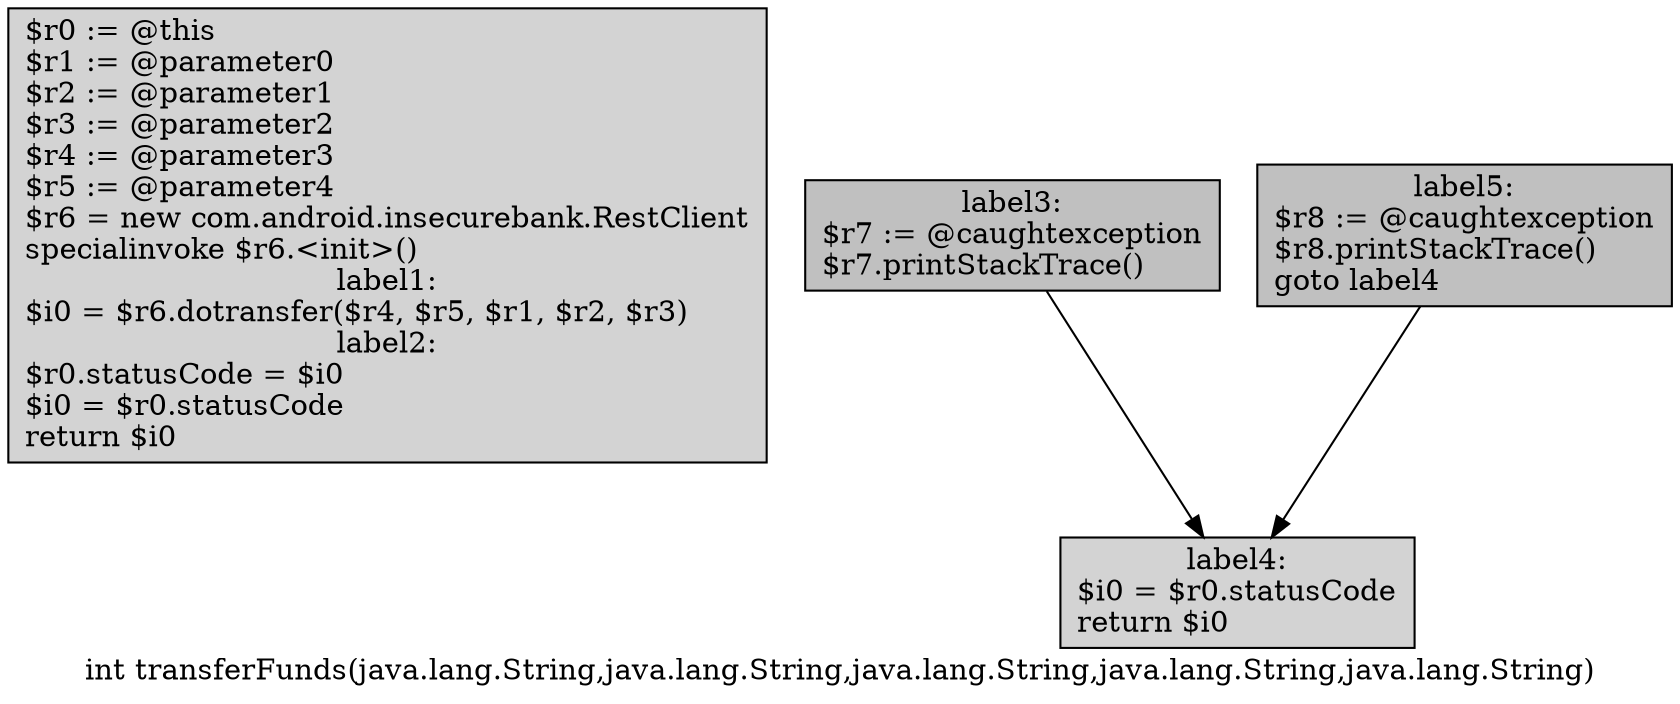 digraph "int transferFunds(java.lang.String,java.lang.String,java.lang.String,java.lang.String,java.lang.String)" {
    label="int transferFunds(java.lang.String,java.lang.String,java.lang.String,java.lang.String,java.lang.String)";
    node [shape=box];
    "0" [style=filled,fillcolor=gray,style=filled,fillcolor=lightgray,label="$r0 := @this\l$r1 := @parameter0\l$r2 := @parameter1\l$r3 := @parameter2\l$r4 := @parameter3\l$r5 := @parameter4\l$r6 = new com.android.insecurebank.RestClient\lspecialinvoke $r6.<init>()\llabel1:\n$i0 = $r6.dotransfer($r4, $r5, $r1, $r2, $r3)\llabel2:\n$r0.statusCode = $i0\l$i0 = $r0.statusCode\lreturn $i0\l",];
    "1" [style=filled,fillcolor=gray,label="label3:\n$r7 := @caughtexception\l$r7.printStackTrace()\l",];
    "2" [style=filled,fillcolor=lightgray,label="label4:\n$i0 = $r0.statusCode\lreturn $i0\l",];
    "1"->"2";
    "3" [style=filled,fillcolor=gray,label="label5:\n$r8 := @caughtexception\l$r8.printStackTrace()\lgoto label4\l",];
    "3"->"2";
}
